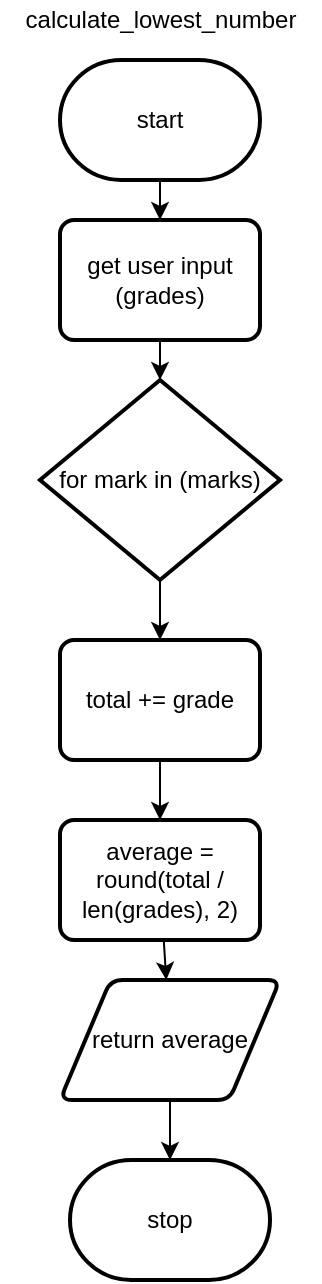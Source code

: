 <mxfile>
    <diagram id="BsBV6leVBUCAfMzn52um" name="Page-1">
        <mxGraphModel dx="562" dy="397" grid="1" gridSize="10" guides="1" tooltips="1" connect="1" arrows="1" fold="1" page="1" pageScale="1" pageWidth="827" pageHeight="1169" math="0" shadow="0">
            <root>
                <mxCell id="0"/>
                <mxCell id="1" parent="0"/>
                <mxCell id="210" style="edgeStyle=none;html=1;entryX=0.5;entryY=0;entryDx=0;entryDy=0;" parent="1" source="2" target="221" edge="1">
                    <mxGeometry relative="1" as="geometry">
                        <mxPoint x="390" y="130" as="targetPoint"/>
                    </mxGeometry>
                </mxCell>
                <mxCell id="2" value="start" style="strokeWidth=2;html=1;shape=mxgraph.flowchart.terminator;whiteSpace=wrap;" parent="1" vertex="1">
                    <mxGeometry x="340" y="50" width="100" height="60" as="geometry"/>
                </mxCell>
                <mxCell id="223" style="edgeStyle=none;html=1;entryX=0.5;entryY=0;entryDx=0;entryDy=0;entryPerimeter=0;" parent="1" source="221" edge="1">
                    <mxGeometry relative="1" as="geometry">
                        <mxPoint x="390" y="210" as="targetPoint"/>
                    </mxGeometry>
                </mxCell>
                <mxCell id="221" value="get user input (grades)" style="rounded=1;whiteSpace=wrap;html=1;absoluteArcSize=1;arcSize=14;strokeWidth=2;" parent="1" vertex="1">
                    <mxGeometry x="340" y="130" width="100" height="60" as="geometry"/>
                </mxCell>
                <mxCell id="242" value="calculate_lowest_number" style="text;html=1;align=center;verticalAlign=middle;resizable=0;points=[];autosize=1;strokeColor=none;fillColor=none;" parent="1" vertex="1">
                    <mxGeometry x="310" y="20" width="160" height="20" as="geometry"/>
                </mxCell>
                <mxCell id="264" style="edgeStyle=none;html=1;entryX=0.5;entryY=0;entryDx=0;entryDy=0;" edge="1" parent="1" source="244" target="248">
                    <mxGeometry relative="1" as="geometry"/>
                </mxCell>
                <mxCell id="244" value="for mark in (marks)" style="strokeWidth=2;html=1;shape=mxgraph.flowchart.decision;whiteSpace=wrap;" parent="1" vertex="1">
                    <mxGeometry x="330" y="210" width="120" height="100" as="geometry"/>
                </mxCell>
                <mxCell id="265" style="edgeStyle=none;html=1;entryX=0.5;entryY=0;entryDx=0;entryDy=0;" edge="1" parent="1" source="248" target="256">
                    <mxGeometry relative="1" as="geometry"/>
                </mxCell>
                <mxCell id="248" value="total += grade" style="rounded=1;whiteSpace=wrap;html=1;absoluteArcSize=1;arcSize=14;strokeWidth=2;" parent="1" vertex="1">
                    <mxGeometry x="340" y="340" width="100" height="60" as="geometry"/>
                </mxCell>
                <mxCell id="259" style="edgeStyle=none;html=1;" parent="1" source="256" target="258" edge="1">
                    <mxGeometry relative="1" as="geometry"/>
                </mxCell>
                <mxCell id="256" value="average = round(total / len(grades), 2)" style="rounded=1;whiteSpace=wrap;html=1;absoluteArcSize=1;arcSize=14;strokeWidth=2;" parent="1" vertex="1">
                    <mxGeometry x="340" y="430" width="100" height="60" as="geometry"/>
                </mxCell>
                <mxCell id="261" style="edgeStyle=none;html=1;entryX=0.5;entryY=0;entryDx=0;entryDy=0;entryPerimeter=0;" parent="1" source="258" target="260" edge="1">
                    <mxGeometry relative="1" as="geometry"/>
                </mxCell>
                <mxCell id="258" value="return average" style="shape=parallelogram;html=1;strokeWidth=2;perimeter=parallelogramPerimeter;whiteSpace=wrap;rounded=1;arcSize=12;size=0.23;" parent="1" vertex="1">
                    <mxGeometry x="340" y="510" width="110" height="60" as="geometry"/>
                </mxCell>
                <mxCell id="260" value="stop" style="strokeWidth=2;html=1;shape=mxgraph.flowchart.terminator;whiteSpace=wrap;" parent="1" vertex="1">
                    <mxGeometry x="345" y="600" width="100" height="60" as="geometry"/>
                </mxCell>
            </root>
        </mxGraphModel>
    </diagram>
</mxfile>